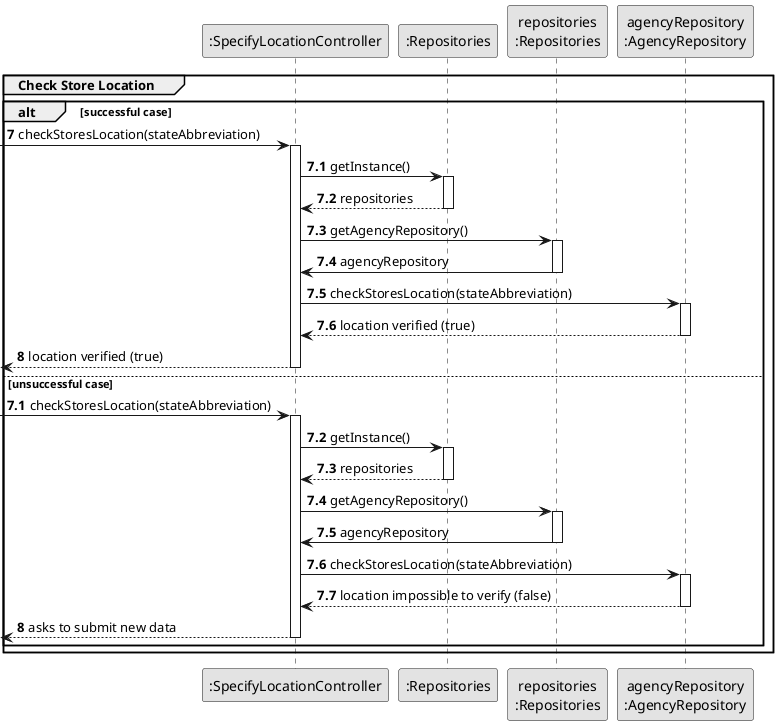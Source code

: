@startuml
skinparam monochrome true
skinparam packageStyle rectangle
skinparam shadowing false

autonumber

participant ":SpecifyLocationController" as CTRL
participant ":Repositories" as RP
participant "repositories\n:Repositories" as repositories
participant "agencyRepository\n:AgencyRepository" as AgencyRepository

autonumber 7
group Check Store Location
alt successful case
-> CTRL : checkStoresLocation(stateAbbreviation)
autonumber 7.1
            activate CTRL

                        CTRL -> RP: getInstance()
                    activate RP

                        RP --> CTRL: repositories
                    deactivate RP

                        CTRL -> repositories: getAgencyRepository()
                    activate repositories

                        repositories -> CTRL: agencyRepository
                    deactivate repositories

                    CTRL -> AgencyRepository: checkStoresLocation(stateAbbreviation)
                activate AgencyRepository

                    AgencyRepository --> CTRL: location verified (true)
                deactivate AgencyRepository

autonumber 8

                <-- CTRL : location verified (true)
                deactivate CTRL


    else unsuccessful case
    autonumber 7.1

                -> CTRL : checkStoresLocation(stateAbbreviation)
                activate CTRL

                            CTRL -> RP: getInstance()
                        activate RP

                            RP --> CTRL: repositories
                        deactivate RP

                            CTRL -> repositories: getAgencyRepository()
                        activate repositories

                            repositories -> CTRL: agencyRepository
                        deactivate repositories

                        CTRL -> AgencyRepository: checkStoresLocation(stateAbbreviation)
                    activate AgencyRepository

                        AgencyRepository --> CTRL: location impossible to verify (false)
                    deactivate AgencyRepository

                    autonumber 8

                    <-- CTRL: asks to submit new data
                deactivate CTRL
    end

    end

@enduml